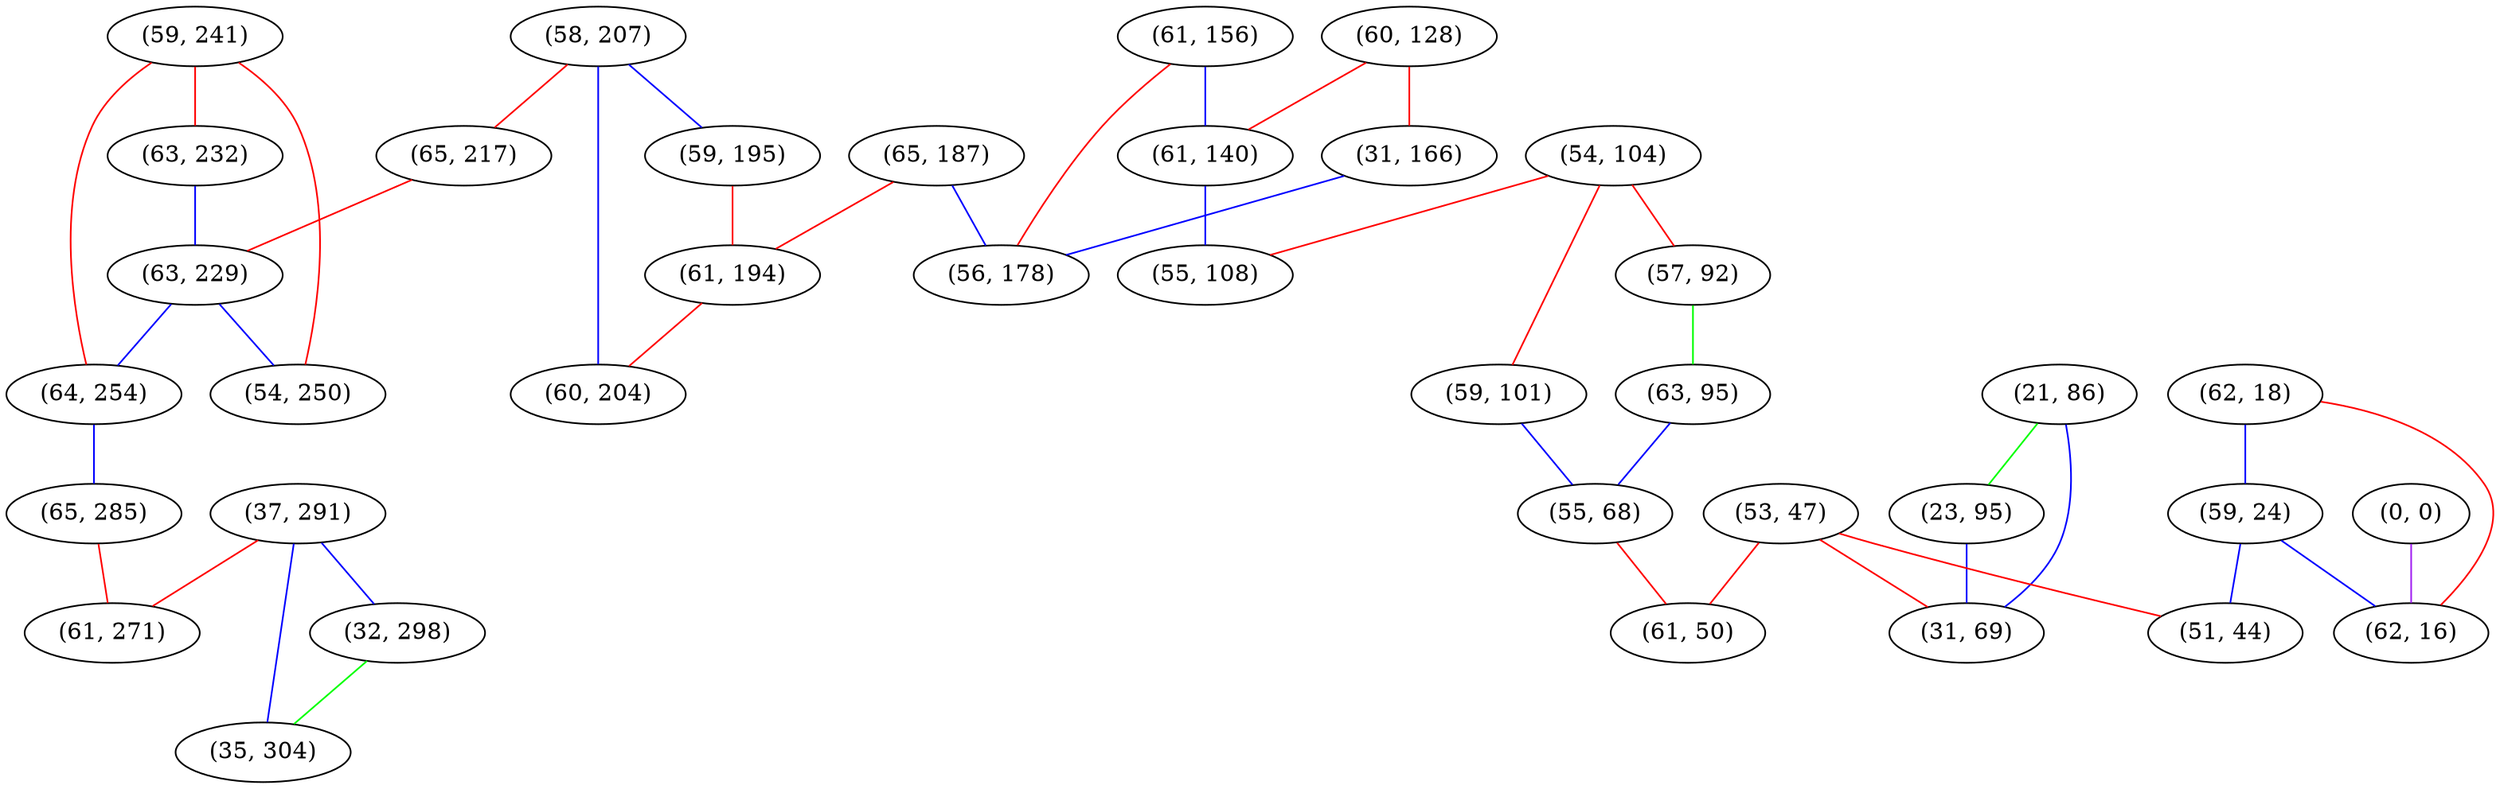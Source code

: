 graph "" {
"(58, 207)";
"(65, 187)";
"(59, 241)";
"(60, 128)";
"(37, 291)";
"(61, 156)";
"(63, 232)";
"(65, 217)";
"(21, 86)";
"(63, 229)";
"(59, 195)";
"(61, 194)";
"(54, 104)";
"(59, 101)";
"(64, 254)";
"(62, 18)";
"(57, 92)";
"(0, 0)";
"(23, 95)";
"(54, 250)";
"(60, 204)";
"(61, 140)";
"(32, 298)";
"(55, 108)";
"(65, 285)";
"(63, 95)";
"(55, 68)";
"(31, 166)";
"(53, 47)";
"(61, 50)";
"(56, 178)";
"(59, 24)";
"(31, 69)";
"(51, 44)";
"(62, 16)";
"(35, 304)";
"(61, 271)";
"(58, 207)" -- "(60, 204)"  [color=blue, key=0, weight=3];
"(58, 207)" -- "(65, 217)"  [color=red, key=0, weight=1];
"(58, 207)" -- "(59, 195)"  [color=blue, key=0, weight=3];
"(65, 187)" -- "(61, 194)"  [color=red, key=0, weight=1];
"(65, 187)" -- "(56, 178)"  [color=blue, key=0, weight=3];
"(59, 241)" -- "(64, 254)"  [color=red, key=0, weight=1];
"(59, 241)" -- "(54, 250)"  [color=red, key=0, weight=1];
"(59, 241)" -- "(63, 232)"  [color=red, key=0, weight=1];
"(60, 128)" -- "(31, 166)"  [color=red, key=0, weight=1];
"(60, 128)" -- "(61, 140)"  [color=red, key=0, weight=1];
"(37, 291)" -- "(35, 304)"  [color=blue, key=0, weight=3];
"(37, 291)" -- "(61, 271)"  [color=red, key=0, weight=1];
"(37, 291)" -- "(32, 298)"  [color=blue, key=0, weight=3];
"(61, 156)" -- "(61, 140)"  [color=blue, key=0, weight=3];
"(61, 156)" -- "(56, 178)"  [color=red, key=0, weight=1];
"(63, 232)" -- "(63, 229)"  [color=blue, key=0, weight=3];
"(65, 217)" -- "(63, 229)"  [color=red, key=0, weight=1];
"(21, 86)" -- "(31, 69)"  [color=blue, key=0, weight=3];
"(21, 86)" -- "(23, 95)"  [color=green, key=0, weight=2];
"(63, 229)" -- "(64, 254)"  [color=blue, key=0, weight=3];
"(63, 229)" -- "(54, 250)"  [color=blue, key=0, weight=3];
"(59, 195)" -- "(61, 194)"  [color=red, key=0, weight=1];
"(61, 194)" -- "(60, 204)"  [color=red, key=0, weight=1];
"(54, 104)" -- "(55, 108)"  [color=red, key=0, weight=1];
"(54, 104)" -- "(57, 92)"  [color=red, key=0, weight=1];
"(54, 104)" -- "(59, 101)"  [color=red, key=0, weight=1];
"(59, 101)" -- "(55, 68)"  [color=blue, key=0, weight=3];
"(64, 254)" -- "(65, 285)"  [color=blue, key=0, weight=3];
"(62, 18)" -- "(59, 24)"  [color=blue, key=0, weight=3];
"(62, 18)" -- "(62, 16)"  [color=red, key=0, weight=1];
"(57, 92)" -- "(63, 95)"  [color=green, key=0, weight=2];
"(0, 0)" -- "(62, 16)"  [color=purple, key=0, weight=4];
"(23, 95)" -- "(31, 69)"  [color=blue, key=0, weight=3];
"(61, 140)" -- "(55, 108)"  [color=blue, key=0, weight=3];
"(32, 298)" -- "(35, 304)"  [color=green, key=0, weight=2];
"(65, 285)" -- "(61, 271)"  [color=red, key=0, weight=1];
"(63, 95)" -- "(55, 68)"  [color=blue, key=0, weight=3];
"(55, 68)" -- "(61, 50)"  [color=red, key=0, weight=1];
"(31, 166)" -- "(56, 178)"  [color=blue, key=0, weight=3];
"(53, 47)" -- "(51, 44)"  [color=red, key=0, weight=1];
"(53, 47)" -- "(31, 69)"  [color=red, key=0, weight=1];
"(53, 47)" -- "(61, 50)"  [color=red, key=0, weight=1];
"(59, 24)" -- "(51, 44)"  [color=blue, key=0, weight=3];
"(59, 24)" -- "(62, 16)"  [color=blue, key=0, weight=3];
}
